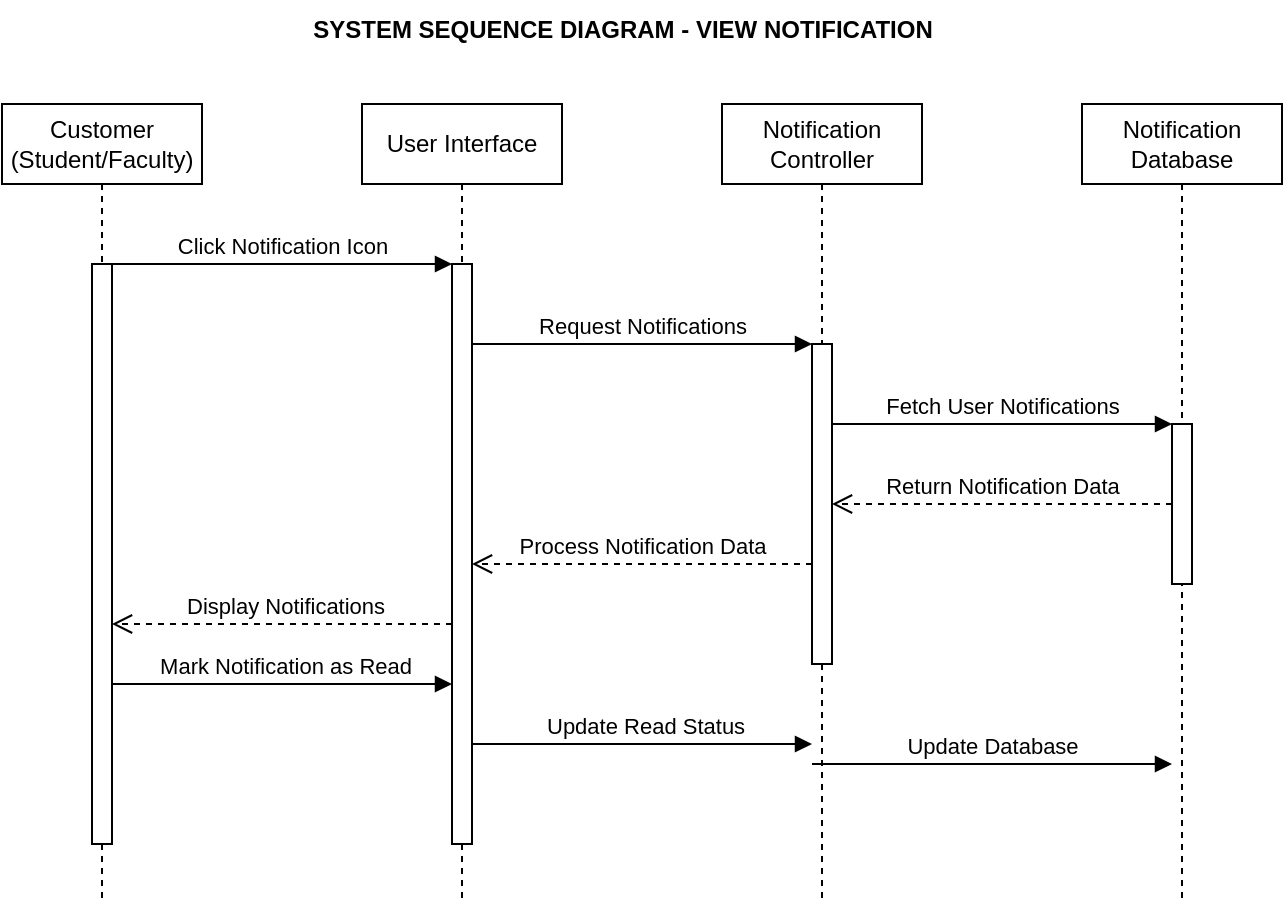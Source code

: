 <mxfile version="27.0.9">
  <diagram id="view_notifications" name="View Notifications Sequence">
    <mxGraphModel dx="1042" dy="660" grid="1" gridSize="10" guides="1" tooltips="1" connect="1" arrows="1" fold="1" page="1" pageScale="1" pageWidth="850" pageHeight="1100" math="0" shadow="0">
      <root>
        <mxCell id="0" />
        <mxCell id="1" parent="0" />
        <mxCell id="2" value="Customer&#xa;(Student/Faculty)" style="shape=umlLifeline;perimeter=lifelinePerimeter;whiteSpace=wrap;html=1;container=1;collapsible=0;recursiveResize=0;outlineConnect=0;" parent="1" vertex="1">
          <mxGeometry x="120" y="80" width="100" height="400" as="geometry" />
        </mxCell>
        <mxCell id="3" value="" style="html=1;points=[];perimeter=orthogonalPerimeter;" parent="2" vertex="1">
          <mxGeometry x="45" y="80" width="10" height="290" as="geometry" />
        </mxCell>
        <mxCell id="4" value="User Interface" style="shape=umlLifeline;perimeter=lifelinePerimeter;whiteSpace=wrap;html=1;container=1;collapsible=0;recursiveResize=0;outlineConnect=0;" parent="1" vertex="1">
          <mxGeometry x="300" y="80" width="100" height="400" as="geometry" />
        </mxCell>
        <mxCell id="5" value="" style="html=1;points=[];perimeter=orthogonalPerimeter;" parent="4" vertex="1">
          <mxGeometry x="45" y="80" width="10" height="290" as="geometry" />
        </mxCell>
        <mxCell id="6" value="Notification&#xa;Controller" style="shape=umlLifeline;perimeter=lifelinePerimeter;whiteSpace=wrap;html=1;container=1;collapsible=0;recursiveResize=0;outlineConnect=0;" parent="1" vertex="1">
          <mxGeometry x="480" y="80" width="100" height="400" as="geometry" />
        </mxCell>
        <mxCell id="7" value="" style="html=1;points=[];perimeter=orthogonalPerimeter;" parent="6" vertex="1">
          <mxGeometry x="45" y="120" width="10" height="160" as="geometry" />
        </mxCell>
        <mxCell id="8" value="Notification&#xa;Database" style="shape=umlLifeline;perimeter=lifelinePerimeter;whiteSpace=wrap;html=1;container=1;collapsible=0;recursiveResize=0;outlineConnect=0;" parent="1" vertex="1">
          <mxGeometry x="660" y="80" width="100" height="400" as="geometry" />
        </mxCell>
        <mxCell id="9" value="" style="html=1;points=[];perimeter=orthogonalPerimeter;" parent="8" vertex="1">
          <mxGeometry x="45" y="160" width="10" height="80" as="geometry" />
        </mxCell>
        <mxCell id="12" value="Click Notification Icon" style="html=1;verticalAlign=bottom;endArrow=block;entryX=0;entryY=0;" parent="1" source="3" target="5" edge="1">
          <mxGeometry relative="1" as="geometry">
            <mxPoint x="230" y="160" as="sourcePoint" />
          </mxGeometry>
        </mxCell>
        <mxCell id="13" value="Request Notifications" style="html=1;verticalAlign=bottom;endArrow=block;" parent="1" edge="1">
          <mxGeometry relative="1" as="geometry">
            <mxPoint x="355" y="200" as="sourcePoint" />
            <mxPoint x="525" y="200" as="targetPoint" />
          </mxGeometry>
        </mxCell>
        <mxCell id="14" value="Fetch User Notifications" style="html=1;verticalAlign=bottom;endArrow=block;entryX=0;entryY=0;" parent="1" edge="1">
          <mxGeometry relative="1" as="geometry">
            <mxPoint x="535" y="240" as="sourcePoint" />
            <mxPoint x="705" y="240" as="targetPoint" />
          </mxGeometry>
        </mxCell>
        <mxCell id="16" value="Return Notification Data" style="html=1;verticalAlign=bottom;endArrow=open;dashed=1;endSize=8;" parent="1" edge="1">
          <mxGeometry relative="1" as="geometry">
            <mxPoint x="535" y="280" as="targetPoint" />
            <mxPoint x="705" y="280" as="sourcePoint" />
          </mxGeometry>
        </mxCell>
        <mxCell id="17" value="Process Notification Data" style="html=1;verticalAlign=bottom;endArrow=open;dashed=1;endSize=8;" parent="1" edge="1">
          <mxGeometry relative="1" as="geometry">
            <mxPoint x="355" y="310" as="targetPoint" />
            <mxPoint x="525" y="310" as="sourcePoint" />
          </mxGeometry>
        </mxCell>
        <mxCell id="18" value="&amp;nbsp;Display Notifications" style="html=1;verticalAlign=bottom;endArrow=open;dashed=1;endSize=8;" parent="1" edge="1">
          <mxGeometry relative="1" as="geometry">
            <mxPoint x="175" y="340" as="targetPoint" />
            <mxPoint x="345" y="340" as="sourcePoint" />
          </mxGeometry>
        </mxCell>
        <mxCell id="30" value="&amp;nbsp;Mark Notification as Read" style="html=1;verticalAlign=bottom;endArrow=block;" parent="1" edge="1">
          <mxGeometry relative="1" as="geometry">
            <mxPoint x="175" y="370" as="sourcePoint" />
            <mxPoint x="345" y="370" as="targetPoint" />
          </mxGeometry>
        </mxCell>
        <mxCell id="31" value="&amp;nbsp;Update Read Status" style="html=1;verticalAlign=bottom;endArrow=block;" parent="1" edge="1">
          <mxGeometry relative="1" as="geometry">
            <mxPoint x="355" y="400" as="sourcePoint" />
            <mxPoint x="525" y="400" as="targetPoint" />
          </mxGeometry>
        </mxCell>
        <mxCell id="32" value="Update Database" style="html=1;verticalAlign=bottom;endArrow=block;" parent="1" edge="1">
          <mxGeometry relative="1" as="geometry">
            <mxPoint x="525" y="410" as="sourcePoint" />
            <mxPoint x="705" y="410" as="targetPoint" />
          </mxGeometry>
        </mxCell>
        <mxCell id="huhhblP736qouKOynqJq-32" value="&lt;b&gt;SYSTEM SEQUENCE DIAGRAM - VIEW NOTIFICATION&lt;/b&gt;" style="text;html=1;align=center;verticalAlign=middle;resizable=0;points=[];autosize=1;strokeColor=none;fillColor=none;" vertex="1" parent="1">
          <mxGeometry x="265" y="28" width="330" height="30" as="geometry" />
        </mxCell>
      </root>
    </mxGraphModel>
  </diagram>
</mxfile>
